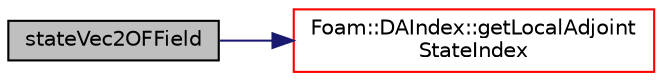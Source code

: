 digraph "stateVec2OFField"
{
  bgcolor="transparent";
  edge [fontname="Helvetica",fontsize="10",labelfontname="Helvetica",labelfontsize="10"];
  node [fontname="Helvetica",fontsize="10",shape=record];
  rankdir="LR";
  Node37 [label="stateVec2OFField",height=0.2,width=0.4,color="black", fillcolor="grey75", style="filled", fontcolor="black"];
  Node37 -> Node38 [color="midnightblue",fontsize="10",style="solid",fontname="Helvetica"];
  Node38 [label="Foam::DAIndex::getLocalAdjoint\lStateIndex",height=0.2,width=0.4,color="red",URL="$classFoam_1_1DAIndex.html#a91f26f905486092d25af1c1150e695de",tooltip="get local adjoint index for a given state name, cell/face indxI and its component (optional..."];
}
